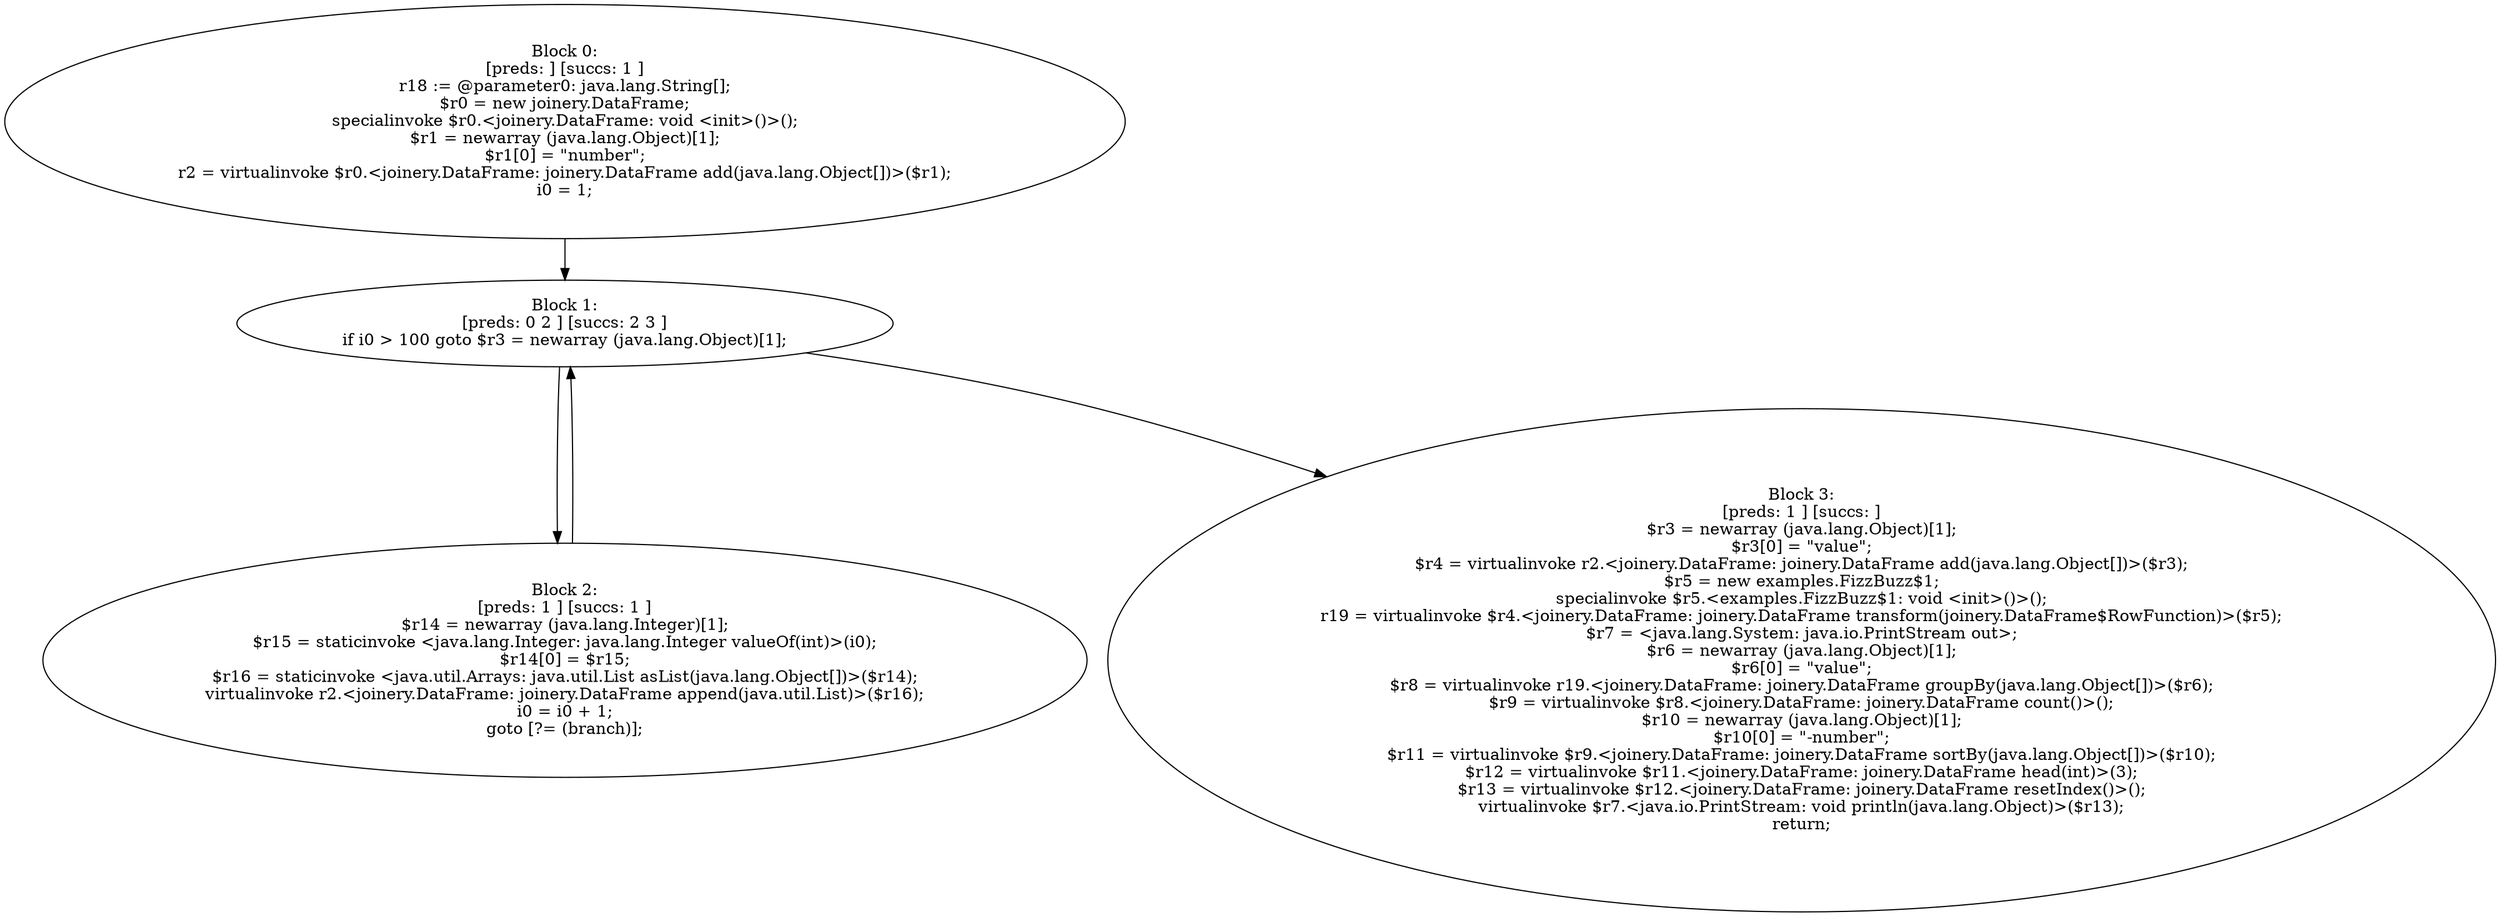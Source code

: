 digraph "unitGraph" {
    "Block 0:
[preds: ] [succs: 1 ]
r18 := @parameter0: java.lang.String[];
$r0 = new joinery.DataFrame;
specialinvoke $r0.<joinery.DataFrame: void <init>()>();
$r1 = newarray (java.lang.Object)[1];
$r1[0] = \"number\";
r2 = virtualinvoke $r0.<joinery.DataFrame: joinery.DataFrame add(java.lang.Object[])>($r1);
i0 = 1;
"
    "Block 1:
[preds: 0 2 ] [succs: 2 3 ]
if i0 > 100 goto $r3 = newarray (java.lang.Object)[1];
"
    "Block 2:
[preds: 1 ] [succs: 1 ]
$r14 = newarray (java.lang.Integer)[1];
$r15 = staticinvoke <java.lang.Integer: java.lang.Integer valueOf(int)>(i0);
$r14[0] = $r15;
$r16 = staticinvoke <java.util.Arrays: java.util.List asList(java.lang.Object[])>($r14);
virtualinvoke r2.<joinery.DataFrame: joinery.DataFrame append(java.util.List)>($r16);
i0 = i0 + 1;
goto [?= (branch)];
"
    "Block 3:
[preds: 1 ] [succs: ]
$r3 = newarray (java.lang.Object)[1];
$r3[0] = \"value\";
$r4 = virtualinvoke r2.<joinery.DataFrame: joinery.DataFrame add(java.lang.Object[])>($r3);
$r5 = new examples.FizzBuzz$1;
specialinvoke $r5.<examples.FizzBuzz$1: void <init>()>();
r19 = virtualinvoke $r4.<joinery.DataFrame: joinery.DataFrame transform(joinery.DataFrame$RowFunction)>($r5);
$r7 = <java.lang.System: java.io.PrintStream out>;
$r6 = newarray (java.lang.Object)[1];
$r6[0] = \"value\";
$r8 = virtualinvoke r19.<joinery.DataFrame: joinery.DataFrame groupBy(java.lang.Object[])>($r6);
$r9 = virtualinvoke $r8.<joinery.DataFrame: joinery.DataFrame count()>();
$r10 = newarray (java.lang.Object)[1];
$r10[0] = \"-number\";
$r11 = virtualinvoke $r9.<joinery.DataFrame: joinery.DataFrame sortBy(java.lang.Object[])>($r10);
$r12 = virtualinvoke $r11.<joinery.DataFrame: joinery.DataFrame head(int)>(3);
$r13 = virtualinvoke $r12.<joinery.DataFrame: joinery.DataFrame resetIndex()>();
virtualinvoke $r7.<java.io.PrintStream: void println(java.lang.Object)>($r13);
return;
"
    "Block 0:
[preds: ] [succs: 1 ]
r18 := @parameter0: java.lang.String[];
$r0 = new joinery.DataFrame;
specialinvoke $r0.<joinery.DataFrame: void <init>()>();
$r1 = newarray (java.lang.Object)[1];
$r1[0] = \"number\";
r2 = virtualinvoke $r0.<joinery.DataFrame: joinery.DataFrame add(java.lang.Object[])>($r1);
i0 = 1;
"->"Block 1:
[preds: 0 2 ] [succs: 2 3 ]
if i0 > 100 goto $r3 = newarray (java.lang.Object)[1];
";
    "Block 1:
[preds: 0 2 ] [succs: 2 3 ]
if i0 > 100 goto $r3 = newarray (java.lang.Object)[1];
"->"Block 2:
[preds: 1 ] [succs: 1 ]
$r14 = newarray (java.lang.Integer)[1];
$r15 = staticinvoke <java.lang.Integer: java.lang.Integer valueOf(int)>(i0);
$r14[0] = $r15;
$r16 = staticinvoke <java.util.Arrays: java.util.List asList(java.lang.Object[])>($r14);
virtualinvoke r2.<joinery.DataFrame: joinery.DataFrame append(java.util.List)>($r16);
i0 = i0 + 1;
goto [?= (branch)];
";
    "Block 1:
[preds: 0 2 ] [succs: 2 3 ]
if i0 > 100 goto $r3 = newarray (java.lang.Object)[1];
"->"Block 3:
[preds: 1 ] [succs: ]
$r3 = newarray (java.lang.Object)[1];
$r3[0] = \"value\";
$r4 = virtualinvoke r2.<joinery.DataFrame: joinery.DataFrame add(java.lang.Object[])>($r3);
$r5 = new examples.FizzBuzz$1;
specialinvoke $r5.<examples.FizzBuzz$1: void <init>()>();
r19 = virtualinvoke $r4.<joinery.DataFrame: joinery.DataFrame transform(joinery.DataFrame$RowFunction)>($r5);
$r7 = <java.lang.System: java.io.PrintStream out>;
$r6 = newarray (java.lang.Object)[1];
$r6[0] = \"value\";
$r8 = virtualinvoke r19.<joinery.DataFrame: joinery.DataFrame groupBy(java.lang.Object[])>($r6);
$r9 = virtualinvoke $r8.<joinery.DataFrame: joinery.DataFrame count()>();
$r10 = newarray (java.lang.Object)[1];
$r10[0] = \"-number\";
$r11 = virtualinvoke $r9.<joinery.DataFrame: joinery.DataFrame sortBy(java.lang.Object[])>($r10);
$r12 = virtualinvoke $r11.<joinery.DataFrame: joinery.DataFrame head(int)>(3);
$r13 = virtualinvoke $r12.<joinery.DataFrame: joinery.DataFrame resetIndex()>();
virtualinvoke $r7.<java.io.PrintStream: void println(java.lang.Object)>($r13);
return;
";
    "Block 2:
[preds: 1 ] [succs: 1 ]
$r14 = newarray (java.lang.Integer)[1];
$r15 = staticinvoke <java.lang.Integer: java.lang.Integer valueOf(int)>(i0);
$r14[0] = $r15;
$r16 = staticinvoke <java.util.Arrays: java.util.List asList(java.lang.Object[])>($r14);
virtualinvoke r2.<joinery.DataFrame: joinery.DataFrame append(java.util.List)>($r16);
i0 = i0 + 1;
goto [?= (branch)];
"->"Block 1:
[preds: 0 2 ] [succs: 2 3 ]
if i0 > 100 goto $r3 = newarray (java.lang.Object)[1];
";
}
